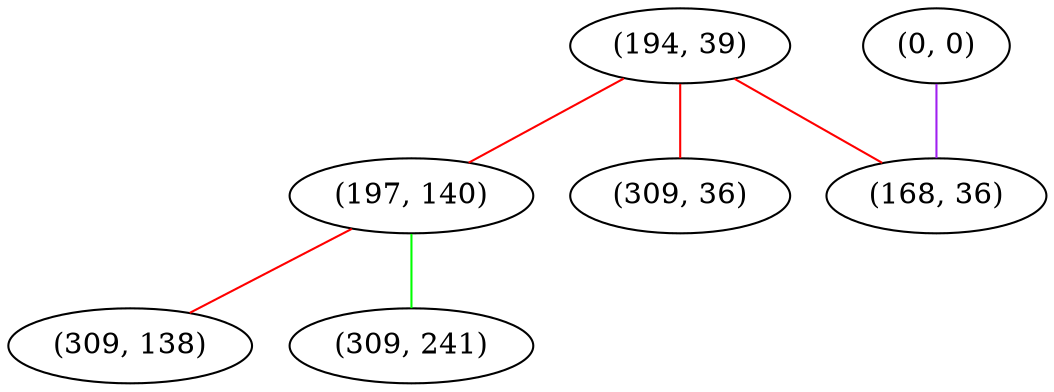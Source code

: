 graph "" {
"(194, 39)";
"(0, 0)";
"(197, 140)";
"(309, 36)";
"(309, 138)";
"(309, 241)";
"(168, 36)";
"(194, 39)" -- "(197, 140)"  [color=red, key=0, weight=1];
"(194, 39)" -- "(309, 36)"  [color=red, key=0, weight=1];
"(194, 39)" -- "(168, 36)"  [color=red, key=0, weight=1];
"(0, 0)" -- "(168, 36)"  [color=purple, key=0, weight=4];
"(197, 140)" -- "(309, 241)"  [color=green, key=0, weight=2];
"(197, 140)" -- "(309, 138)"  [color=red, key=0, weight=1];
}
